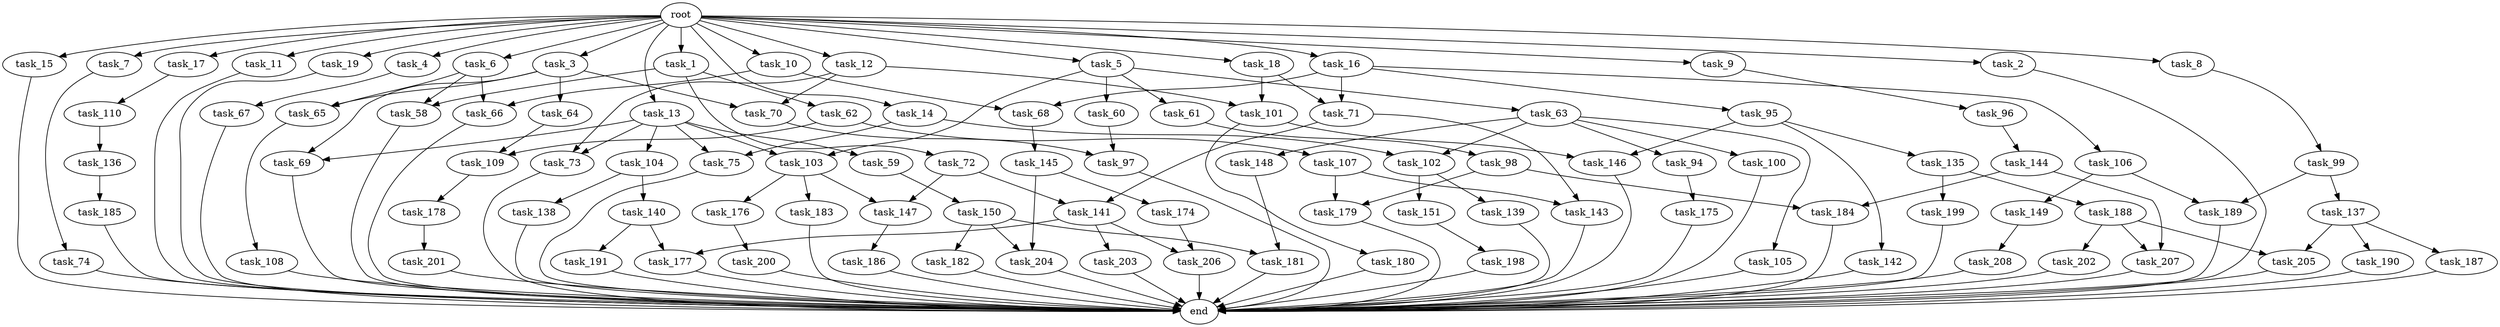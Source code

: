 digraph G {
  task_105 [size="309237645312.000000"];
  task_58 [size="858993459200.000000"];
  task_140 [size="137438953472.000000"];
  task_15 [size="1024.000000"];
  task_102 [size="523986010112.000000"];
  task_136 [size="695784701952.000000"];
  task_184 [size="523986010112.000000"];
  task_143 [size="446676598784.000000"];
  task_207 [size="292057776128.000000"];
  task_138 [size="137438953472.000000"];
  task_191 [size="549755813888.000000"];
  task_7 [size="1024.000000"];
  task_104 [size="309237645312.000000"];
  task_75 [size="523986010112.000000"];
  task_17 [size="1024.000000"];
  task_106 [size="34359738368.000000"];
  task_176 [size="137438953472.000000"];
  task_204 [size="214748364800.000000"];
  task_181 [size="558345748480.000000"];
  task_182 [size="137438953472.000000"];
  task_98 [size="34359738368.000000"];
  task_9 [size="1024.000000"];
  task_95 [size="34359738368.000000"];
  task_135 [size="77309411328.000000"];
  task_146 [size="111669149696.000000"];
  task_147 [size="996432412672.000000"];
  task_185 [size="420906795008.000000"];
  task_59 [size="309237645312.000000"];
  task_142 [size="77309411328.000000"];
  task_179 [size="618475290624.000000"];
  task_73 [size="523986010112.000000"];
  task_64 [size="137438953472.000000"];
  task_198 [size="858993459200.000000"];
  task_149 [size="858993459200.000000"];
  task_150 [size="858993459200.000000"];
  task_18 [size="1024.000000"];
  task_188 [size="77309411328.000000"];
  task_63 [size="214748364800.000000"];
  task_68 [size="730144440320.000000"];
  task_206 [size="171798691840.000000"];
  task_190 [size="214748364800.000000"];
  task_61 [size="214748364800.000000"];
  task_11 [size="1024.000000"];
  task_145 [size="695784701952.000000"];
  task_1 [size="1024.000000"];
  task_109 [size="154618822656.000000"];
  task_97 [size="446676598784.000000"];
  task_201 [size="858993459200.000000"];
  task_189 [size="1554778161152.000000"];
  task_96 [size="77309411328.000000"];
  task_69 [size="446676598784.000000"];
  task_180 [size="34359738368.000000"];
  task_99 [size="858993459200.000000"];
  task_175 [size="549755813888.000000"];
  task_174 [size="77309411328.000000"];
  task_62 [size="549755813888.000000"];
  task_66 [size="1005022347264.000000"];
  task_148 [size="309237645312.000000"];
  task_19 [size="1024.000000"];
  end [size="0.000000"];
  task_144 [size="34359738368.000000"];
  task_4 [size="1024.000000"];
  task_60 [size="214748364800.000000"];
  task_10 [size="1024.000000"];
  task_101 [size="352187318272.000000"];
  task_94 [size="309237645312.000000"];
  task_70 [size="352187318272.000000"];
  task_71 [size="171798691840.000000"];
  task_137 [size="695784701952.000000"];
  task_67 [size="137438953472.000000"];
  task_14 [size="1024.000000"];
  task_12 [size="1024.000000"];
  task_13 [size="1024.000000"];
  task_108 [size="549755813888.000000"];
  task_3 [size="1024.000000"];
  task_139 [size="309237645312.000000"];
  task_151 [size="309237645312.000000"];
  task_103 [size="523986010112.000000"];
  task_203 [size="34359738368.000000"];
  task_6 [size="1024.000000"];
  task_186 [size="214748364800.000000"];
  task_2 [size="1024.000000"];
  task_141 [size="996432412672.000000"];
  task_178 [size="858993459200.000000"];
  task_183 [size="137438953472.000000"];
  task_107 [size="77309411328.000000"];
  task_72 [size="549755813888.000000"];
  task_74 [size="137438953472.000000"];
  task_65 [size="446676598784.000000"];
  task_177 [size="584115552256.000000"];
  task_202 [size="77309411328.000000"];
  task_200 [size="695784701952.000000"];
  root [size="0.000000"];
  task_205 [size="292057776128.000000"];
  task_100 [size="309237645312.000000"];
  task_8 [size="1024.000000"];
  task_16 [size="1024.000000"];
  task_199 [size="77309411328.000000"];
  task_187 [size="214748364800.000000"];
  task_5 [size="1024.000000"];
  task_110 [size="34359738368.000000"];
  task_208 [size="549755813888.000000"];

  task_105 -> end [size="1.000000"];
  task_58 -> end [size="1.000000"];
  task_140 -> task_191 [size="536870912.000000"];
  task_140 -> task_177 [size="536870912.000000"];
  task_15 -> end [size="1.000000"];
  task_102 -> task_139 [size="301989888.000000"];
  task_102 -> task_151 [size="301989888.000000"];
  task_136 -> task_185 [size="411041792.000000"];
  task_184 -> end [size="1.000000"];
  task_143 -> end [size="1.000000"];
  task_207 -> end [size="1.000000"];
  task_138 -> end [size="1.000000"];
  task_191 -> end [size="1.000000"];
  task_7 -> task_74 [size="134217728.000000"];
  task_104 -> task_138 [size="134217728.000000"];
  task_104 -> task_140 [size="134217728.000000"];
  task_75 -> end [size="1.000000"];
  task_17 -> task_110 [size="33554432.000000"];
  task_106 -> task_149 [size="838860800.000000"];
  task_106 -> task_189 [size="838860800.000000"];
  task_176 -> task_200 [size="679477248.000000"];
  task_204 -> end [size="1.000000"];
  task_181 -> end [size="1.000000"];
  task_182 -> end [size="1.000000"];
  task_98 -> task_184 [size="301989888.000000"];
  task_98 -> task_179 [size="301989888.000000"];
  task_9 -> task_96 [size="75497472.000000"];
  task_95 -> task_146 [size="75497472.000000"];
  task_95 -> task_135 [size="75497472.000000"];
  task_95 -> task_142 [size="75497472.000000"];
  task_135 -> task_199 [size="75497472.000000"];
  task_135 -> task_188 [size="75497472.000000"];
  task_146 -> end [size="1.000000"];
  task_147 -> task_186 [size="209715200.000000"];
  task_185 -> end [size="1.000000"];
  task_59 -> task_150 [size="838860800.000000"];
  task_142 -> end [size="1.000000"];
  task_179 -> end [size="1.000000"];
  task_73 -> end [size="1.000000"];
  task_64 -> task_109 [size="75497472.000000"];
  task_198 -> end [size="1.000000"];
  task_149 -> task_208 [size="536870912.000000"];
  task_150 -> task_204 [size="134217728.000000"];
  task_150 -> task_181 [size="134217728.000000"];
  task_150 -> task_182 [size="134217728.000000"];
  task_18 -> task_101 [size="134217728.000000"];
  task_18 -> task_71 [size="134217728.000000"];
  task_188 -> task_207 [size="75497472.000000"];
  task_188 -> task_202 [size="75497472.000000"];
  task_188 -> task_205 [size="75497472.000000"];
  task_63 -> task_94 [size="301989888.000000"];
  task_63 -> task_102 [size="301989888.000000"];
  task_63 -> task_100 [size="301989888.000000"];
  task_63 -> task_105 [size="301989888.000000"];
  task_63 -> task_148 [size="301989888.000000"];
  task_68 -> task_145 [size="679477248.000000"];
  task_206 -> end [size="1.000000"];
  task_190 -> end [size="1.000000"];
  task_61 -> task_98 [size="33554432.000000"];
  task_11 -> end [size="1.000000"];
  task_145 -> task_204 [size="75497472.000000"];
  task_145 -> task_174 [size="75497472.000000"];
  task_1 -> task_58 [size="536870912.000000"];
  task_1 -> task_72 [size="536870912.000000"];
  task_1 -> task_62 [size="536870912.000000"];
  task_109 -> task_178 [size="838860800.000000"];
  task_97 -> end [size="1.000000"];
  task_201 -> end [size="1.000000"];
  task_189 -> end [size="1.000000"];
  task_96 -> task_144 [size="33554432.000000"];
  task_69 -> end [size="1.000000"];
  task_180 -> end [size="1.000000"];
  task_99 -> task_137 [size="679477248.000000"];
  task_99 -> task_189 [size="679477248.000000"];
  task_175 -> end [size="1.000000"];
  task_174 -> task_206 [size="134217728.000000"];
  task_62 -> task_109 [size="75497472.000000"];
  task_62 -> task_107 [size="75497472.000000"];
  task_66 -> end [size="1.000000"];
  task_148 -> task_181 [size="411041792.000000"];
  task_19 -> end [size="1.000000"];
  task_144 -> task_184 [size="209715200.000000"];
  task_144 -> task_207 [size="209715200.000000"];
  task_4 -> task_67 [size="134217728.000000"];
  task_60 -> task_97 [size="134217728.000000"];
  task_10 -> task_66 [size="679477248.000000"];
  task_10 -> task_68 [size="679477248.000000"];
  task_101 -> task_180 [size="33554432.000000"];
  task_101 -> task_146 [size="33554432.000000"];
  task_94 -> task_175 [size="536870912.000000"];
  task_70 -> task_97 [size="301989888.000000"];
  task_71 -> task_143 [size="134217728.000000"];
  task_71 -> task_141 [size="134217728.000000"];
  task_137 -> task_187 [size="209715200.000000"];
  task_137 -> task_190 [size="209715200.000000"];
  task_137 -> task_205 [size="209715200.000000"];
  task_67 -> end [size="1.000000"];
  task_14 -> task_75 [size="209715200.000000"];
  task_14 -> task_102 [size="209715200.000000"];
  task_12 -> task_101 [size="209715200.000000"];
  task_12 -> task_73 [size="209715200.000000"];
  task_12 -> task_70 [size="209715200.000000"];
  task_13 -> task_59 [size="301989888.000000"];
  task_13 -> task_75 [size="301989888.000000"];
  task_13 -> task_73 [size="301989888.000000"];
  task_13 -> task_69 [size="301989888.000000"];
  task_13 -> task_103 [size="301989888.000000"];
  task_13 -> task_104 [size="301989888.000000"];
  task_108 -> end [size="1.000000"];
  task_3 -> task_65 [size="134217728.000000"];
  task_3 -> task_64 [size="134217728.000000"];
  task_3 -> task_70 [size="134217728.000000"];
  task_3 -> task_69 [size="134217728.000000"];
  task_139 -> end [size="1.000000"];
  task_151 -> task_198 [size="838860800.000000"];
  task_103 -> task_176 [size="134217728.000000"];
  task_103 -> task_147 [size="134217728.000000"];
  task_103 -> task_183 [size="134217728.000000"];
  task_203 -> end [size="1.000000"];
  task_6 -> task_58 [size="301989888.000000"];
  task_6 -> task_65 [size="301989888.000000"];
  task_6 -> task_66 [size="301989888.000000"];
  task_186 -> end [size="1.000000"];
  task_2 -> end [size="1.000000"];
  task_141 -> task_206 [size="33554432.000000"];
  task_141 -> task_177 [size="33554432.000000"];
  task_141 -> task_203 [size="33554432.000000"];
  task_178 -> task_201 [size="838860800.000000"];
  task_183 -> end [size="1.000000"];
  task_107 -> task_143 [size="301989888.000000"];
  task_107 -> task_179 [size="301989888.000000"];
  task_72 -> task_147 [size="838860800.000000"];
  task_72 -> task_141 [size="838860800.000000"];
  task_74 -> end [size="1.000000"];
  task_65 -> task_108 [size="536870912.000000"];
  task_177 -> end [size="1.000000"];
  task_202 -> end [size="1.000000"];
  task_200 -> end [size="1.000000"];
  root -> task_13 [size="1.000000"];
  root -> task_17 [size="1.000000"];
  root -> task_3 [size="1.000000"];
  root -> task_4 [size="1.000000"];
  root -> task_11 [size="1.000000"];
  root -> task_15 [size="1.000000"];
  root -> task_10 [size="1.000000"];
  root -> task_6 [size="1.000000"];
  root -> task_9 [size="1.000000"];
  root -> task_16 [size="1.000000"];
  root -> task_8 [size="1.000000"];
  root -> task_18 [size="1.000000"];
  root -> task_1 [size="1.000000"];
  root -> task_5 [size="1.000000"];
  root -> task_19 [size="1.000000"];
  root -> task_2 [size="1.000000"];
  root -> task_14 [size="1.000000"];
  root -> task_7 [size="1.000000"];
  root -> task_12 [size="1.000000"];
  task_205 -> end [size="1.000000"];
  task_100 -> end [size="1.000000"];
  task_8 -> task_99 [size="838860800.000000"];
  task_16 -> task_95 [size="33554432.000000"];
  task_16 -> task_68 [size="33554432.000000"];
  task_16 -> task_106 [size="33554432.000000"];
  task_16 -> task_71 [size="33554432.000000"];
  task_199 -> end [size="1.000000"];
  task_187 -> end [size="1.000000"];
  task_5 -> task_63 [size="209715200.000000"];
  task_5 -> task_60 [size="209715200.000000"];
  task_5 -> task_103 [size="209715200.000000"];
  task_5 -> task_61 [size="209715200.000000"];
  task_110 -> task_136 [size="679477248.000000"];
  task_208 -> end [size="1.000000"];
}
